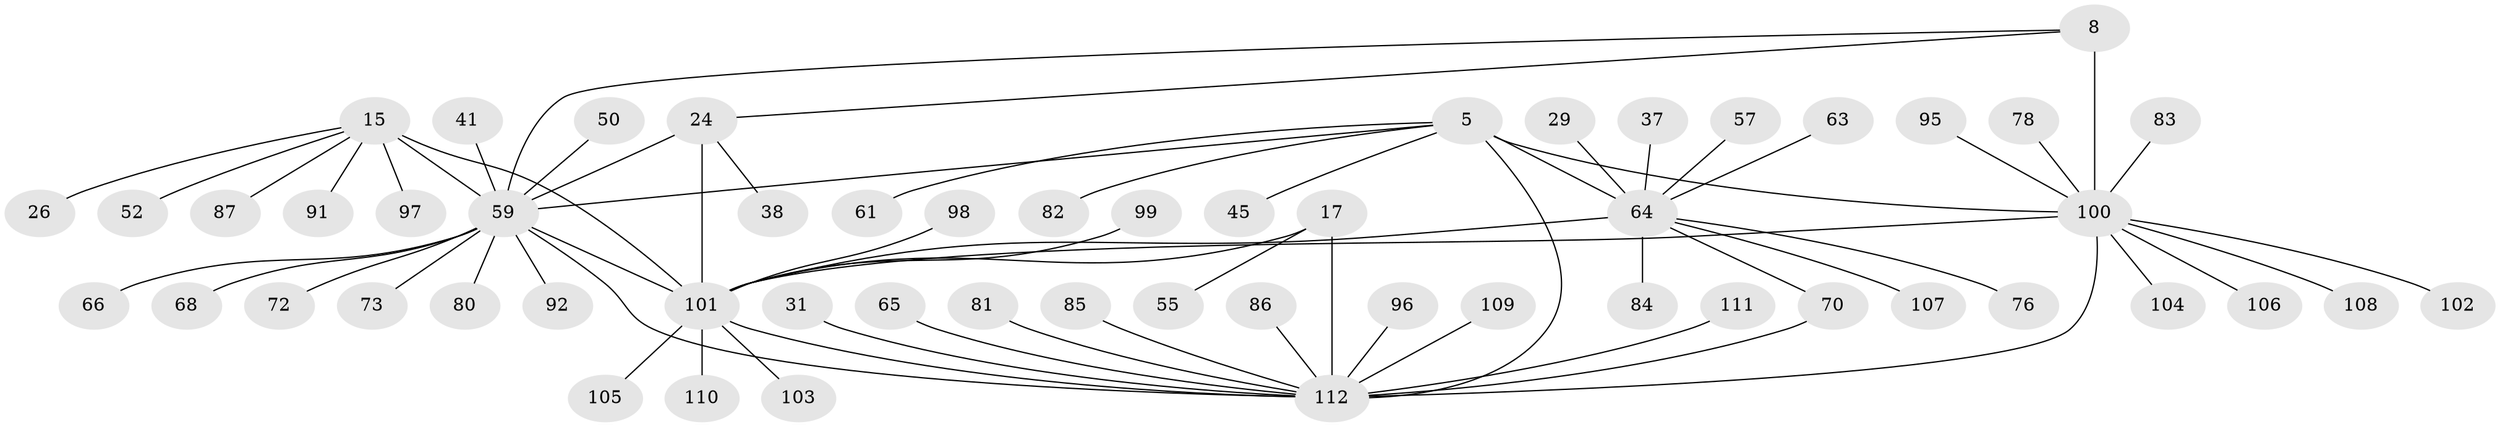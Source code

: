 // original degree distribution, {7: 0.08928571428571429, 5: 0.017857142857142856, 9: 0.017857142857142856, 10: 0.03571428571428571, 4: 0.017857142857142856, 6: 0.026785714285714284, 11: 0.017857142857142856, 12: 0.008928571428571428, 1: 0.5625, 2: 0.14285714285714285, 3: 0.0625}
// Generated by graph-tools (version 1.1) at 2025/55/03/09/25 04:55:27]
// undirected, 56 vertices, 66 edges
graph export_dot {
graph [start="1"]
  node [color=gray90,style=filled];
  5 [super="+1+2"];
  8 [super="+6"];
  15 [super="+13"];
  17 [super="+16"];
  24 [super="+23"];
  26;
  29;
  31;
  37;
  38;
  41;
  45;
  50;
  52;
  55;
  57;
  59 [super="+46+14+12+34"];
  61 [super="+32"];
  63;
  64 [super="+4+27"];
  65;
  66;
  68;
  70;
  72;
  73;
  76;
  78;
  80;
  81;
  82;
  83 [super="+56"];
  84 [super="+74"];
  85 [super="+58+79"];
  86;
  87;
  91;
  92;
  95;
  96;
  97;
  98 [super="+94"];
  99;
  100 [super="+10+62+77"];
  101 [super="+51+54+67+88+89"];
  102;
  103 [super="+93"];
  104;
  105;
  106;
  107;
  108;
  109;
  110;
  111 [super="+69"];
  112 [super="+33+18+20+28"];
  5 -- 82;
  5 -- 45;
  5 -- 112;
  5 -- 59 [weight=2];
  5 -- 61;
  5 -- 64 [weight=6];
  5 -- 100;
  8 -- 24;
  8 -- 59 [weight=2];
  8 -- 100 [weight=6];
  15 -- 91;
  15 -- 97;
  15 -- 52;
  15 -- 87;
  15 -- 26;
  15 -- 59 [weight=6];
  15 -- 101;
  17 -- 55;
  17 -- 112 [weight=6];
  17 -- 101;
  24 -- 38;
  24 -- 59;
  24 -- 101 [weight=6];
  29 -- 64;
  31 -- 112;
  37 -- 64;
  41 -- 59;
  50 -- 59;
  57 -- 64;
  59 -- 68;
  59 -- 73;
  59 -- 92;
  59 -- 80;
  59 -- 66;
  59 -- 101;
  59 -- 72;
  59 -- 112;
  63 -- 64;
  64 -- 70;
  64 -- 101;
  64 -- 107;
  64 -- 76;
  64 -- 84;
  65 -- 112;
  70 -- 112;
  78 -- 100;
  81 -- 112;
  83 -- 100;
  85 -- 112;
  86 -- 112;
  95 -- 100;
  96 -- 112;
  98 -- 101;
  99 -- 101;
  100 -- 101;
  100 -- 102;
  100 -- 104;
  100 -- 106;
  100 -- 108;
  100 -- 112 [weight=2];
  101 -- 103;
  101 -- 105;
  101 -- 110;
  101 -- 112 [weight=2];
  109 -- 112;
  111 -- 112;
}
